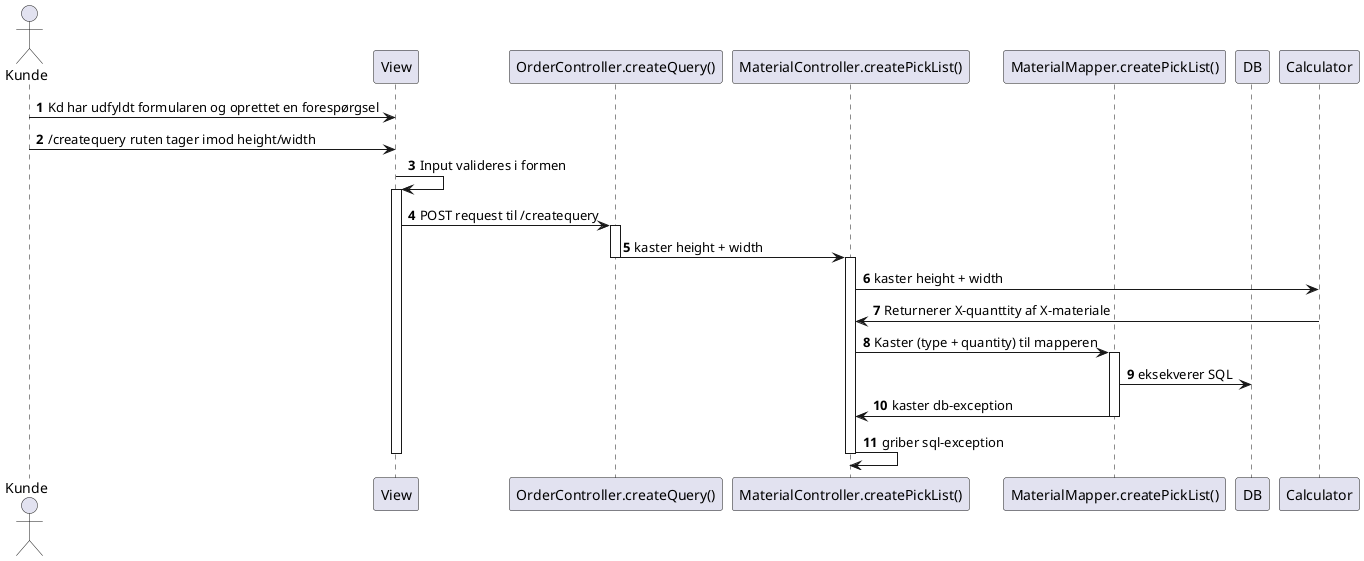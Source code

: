 @startuml
'https://plantuml.com/sequence-diagram

autonumber

Actor Kunde
participant View as V
participant "OrderController.createQuery()" as C
participant "MaterialController.createPickList()" as C2
participant "MaterialMapper.createPickList()" as M
participant DB
participant Calculator

Kunde -> V: Kd har udfyldt formularen og oprettet en forespørgsel
Kunde -> V: /createquery ruten tager imod height/width
V -> V: Input valideres i formen
activate V
V -> C: POST request til /createquery
activate C
C -> C2: kaster height + width
deactivate C
activate C2
C2 -> Calculator: kaster height + width
Calculator -> C2: Returnerer X-quanttity af X-materiale
deactivate Calculator
C2 -> M: Kaster (type + quantity) til mapperen
activate M
M -> DB: eksekverer SQL
M -> C2: kaster db-exception
deactivate M
C2 -> C2: griber sql-exception

deactivate C2

deactivate V
@enduml